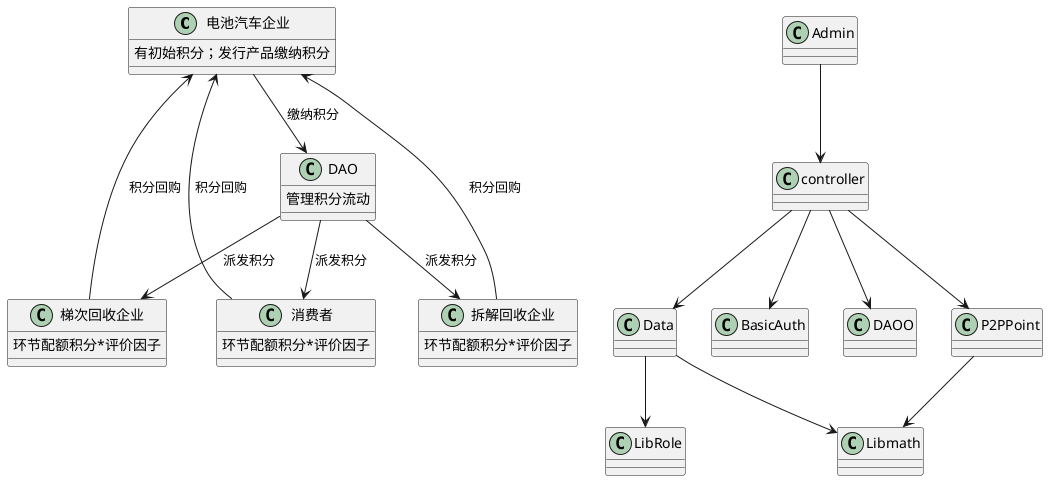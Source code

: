 @startuml
'https://plantuml.com/state-diagram'

'积分流程
电池汽车企业 : 有初始积分；发行产品缴纳积分
DAO : 管理积分流动
梯次回收企业 : 环节配额积分*评价因子
拆解回收企业 : 环节配额积分*评价因子
消费者 : 环节配额积分*评价因子

电池汽车企业 --> DAO : 缴纳积分
'电池汽车企业 --> 消费者 : 电池
'消费者 --> 梯次回收企业 : 电池
'消费者 --> 拆解回收企业 : 电池
DAO --> 消费者 : 派发积分
DAO --> 梯次回收企业 : 派发积分
DAO --> 拆解回收企业 : 派发积分
'梯次回收企业 --> 拆解回收企业 : 电池
梯次回收企业 --> 电池汽车企业 : 积分回购
拆解回收企业 --> 电池汽车企业 : 积分回购
消费者 --> 电池汽车企业 : 积分回购

'合约结构
Admin --> controller
controller --> Data
controller --> BasicAuth
controller --> DAOO
controller --> P2PPoint
Data --> LibRole
P2PPoint --> Libmath
Data --> Libmath

@enduml